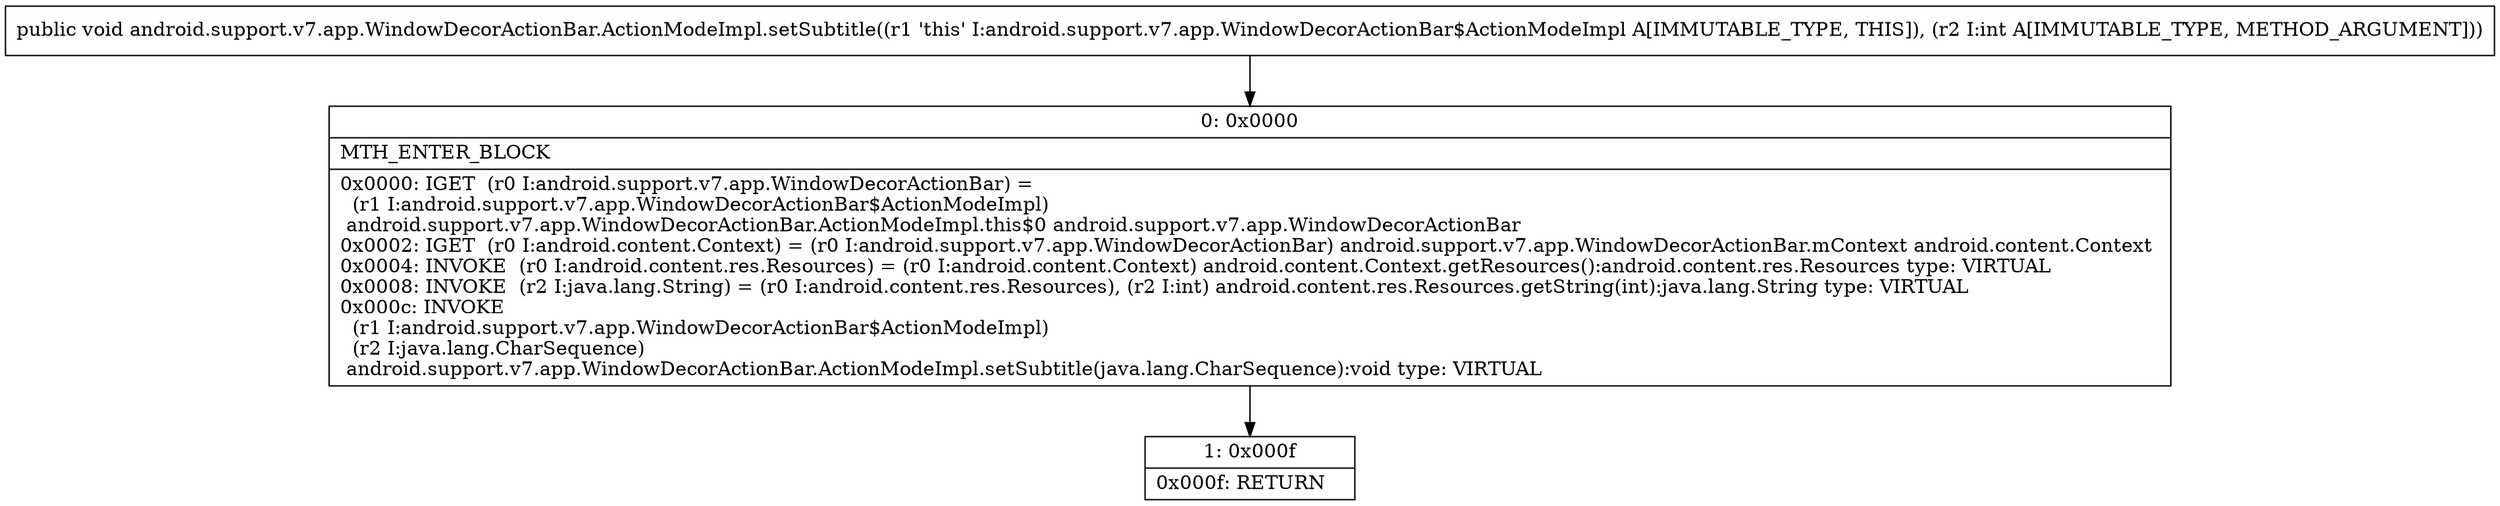 digraph "CFG forandroid.support.v7.app.WindowDecorActionBar.ActionModeImpl.setSubtitle(I)V" {
Node_0 [shape=record,label="{0\:\ 0x0000|MTH_ENTER_BLOCK\l|0x0000: IGET  (r0 I:android.support.v7.app.WindowDecorActionBar) = \l  (r1 I:android.support.v7.app.WindowDecorActionBar$ActionModeImpl)\l android.support.v7.app.WindowDecorActionBar.ActionModeImpl.this$0 android.support.v7.app.WindowDecorActionBar \l0x0002: IGET  (r0 I:android.content.Context) = (r0 I:android.support.v7.app.WindowDecorActionBar) android.support.v7.app.WindowDecorActionBar.mContext android.content.Context \l0x0004: INVOKE  (r0 I:android.content.res.Resources) = (r0 I:android.content.Context) android.content.Context.getResources():android.content.res.Resources type: VIRTUAL \l0x0008: INVOKE  (r2 I:java.lang.String) = (r0 I:android.content.res.Resources), (r2 I:int) android.content.res.Resources.getString(int):java.lang.String type: VIRTUAL \l0x000c: INVOKE  \l  (r1 I:android.support.v7.app.WindowDecorActionBar$ActionModeImpl)\l  (r2 I:java.lang.CharSequence)\l android.support.v7.app.WindowDecorActionBar.ActionModeImpl.setSubtitle(java.lang.CharSequence):void type: VIRTUAL \l}"];
Node_1 [shape=record,label="{1\:\ 0x000f|0x000f: RETURN   \l}"];
MethodNode[shape=record,label="{public void android.support.v7.app.WindowDecorActionBar.ActionModeImpl.setSubtitle((r1 'this' I:android.support.v7.app.WindowDecorActionBar$ActionModeImpl A[IMMUTABLE_TYPE, THIS]), (r2 I:int A[IMMUTABLE_TYPE, METHOD_ARGUMENT])) }"];
MethodNode -> Node_0;
Node_0 -> Node_1;
}

